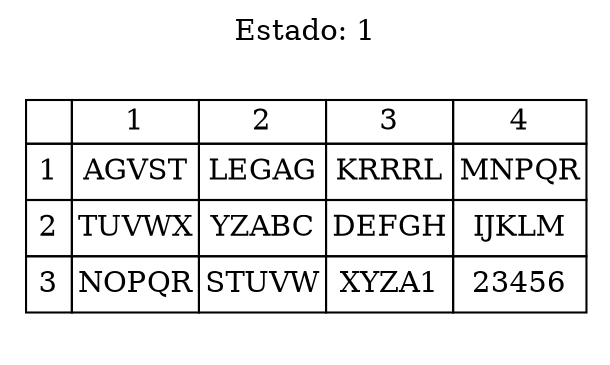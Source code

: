 digraph G {
	rankdir = LR;
	label="Estado: 1"
	labelloc=t;
	node [shape = plaintext, width=3, height=2];
	estado [label = <
		<TABLE BORDER="0" CELLBORDER="1" CELLSPACING="0">
			<TR><TD></TD><TD>1</TD><TD>2</TD><TD>3</TD><TD>4</TD></TR>
			<TR>
				<TD CELLPADDING='5'>1</TD>
				<TD>AGVST</TD>
				<TD>LEGAG</TD>
				<TD>KRRRL</TD>
				<TD>MNPQR</TD>
			</TR>
			<TR>
				<TD CELLPADDING='5'>2</TD>
				<TD>TUVWX</TD>
				<TD>YZABC</TD>
				<TD>DEFGH</TD>
				<TD>IJKLM</TD>
			</TR>
			<TR>
				<TD CELLPADDING='5'>3</TD>
				<TD>NOPQR</TD>
				<TD>STUVW</TD>
				<TD>XYZA1</TD>
				<TD>23456</TD>
			</TR>
		</TABLE>>];
}
